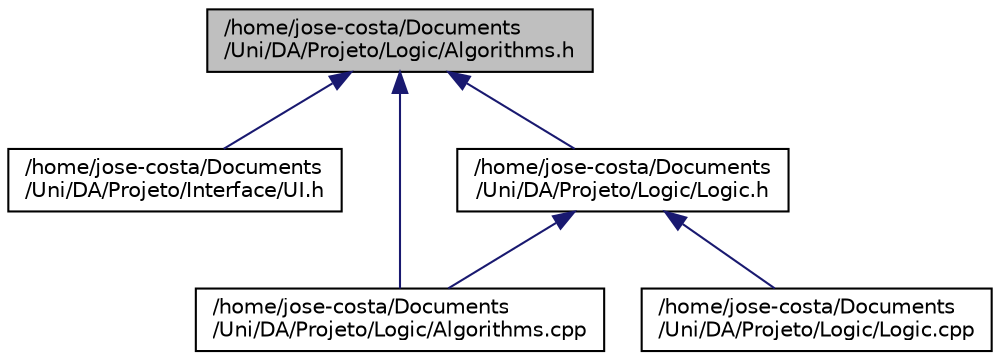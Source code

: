 digraph "/home/jose-costa/Documents/Uni/DA/Projeto/Logic/Algorithms.h"
{
 // LATEX_PDF_SIZE
  edge [fontname="Helvetica",fontsize="10",labelfontname="Helvetica",labelfontsize="10"];
  node [fontname="Helvetica",fontsize="10",shape=record];
  Node1 [label="/home/jose-costa/Documents\l/Uni/DA/Projeto/Logic/Algorithms.h",height=0.2,width=0.4,color="black", fillcolor="grey75", style="filled", fontcolor="black",tooltip="Declaration of all algorithms used during the Project."];
  Node1 -> Node2 [dir="back",color="midnightblue",fontsize="10",style="solid"];
  Node2 [label="/home/jose-costa/Documents\l/Uni/DA/Projeto/Interface/UI.h",height=0.2,width=0.4,color="black", fillcolor="white", style="filled",URL="$UI_8h_source.html",tooltip=" "];
  Node1 -> Node3 [dir="back",color="midnightblue",fontsize="10",style="solid"];
  Node3 [label="/home/jose-costa/Documents\l/Uni/DA/Projeto/Logic/Algorithms.cpp",height=0.2,width=0.4,color="black", fillcolor="white", style="filled",URL="$Algorithms_8cpp.html",tooltip="Implementation of all algorithms used during the Project."];
  Node1 -> Node4 [dir="back",color="midnightblue",fontsize="10",style="solid"];
  Node4 [label="/home/jose-costa/Documents\l/Uni/DA/Projeto/Logic/Logic.h",height=0.2,width=0.4,color="black", fillcolor="white", style="filled",URL="$Logic_8h.html",tooltip="Declaration of all Logic Functions used during the Project."];
  Node4 -> Node3 [dir="back",color="midnightblue",fontsize="10",style="solid"];
  Node4 -> Node5 [dir="back",color="midnightblue",fontsize="10",style="solid"];
  Node5 [label="/home/jose-costa/Documents\l/Uni/DA/Projeto/Logic/Logic.cpp",height=0.2,width=0.4,color="black", fillcolor="white", style="filled",URL="$Logic_8cpp.html",tooltip="Implementation of all Logic Functions used during the Project."];
}
